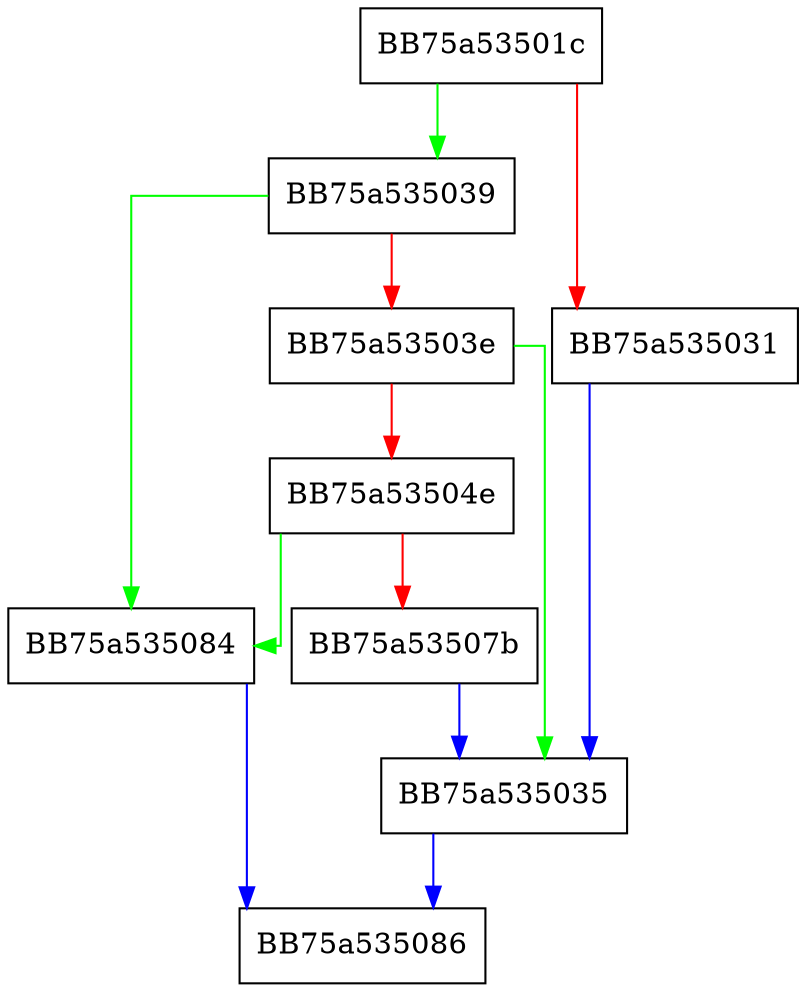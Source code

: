 digraph Init {
  node [shape="box"];
  graph [splines=ortho];
  BB75a53501c -> BB75a535039 [color="green"];
  BB75a53501c -> BB75a535031 [color="red"];
  BB75a535031 -> BB75a535035 [color="blue"];
  BB75a535035 -> BB75a535086 [color="blue"];
  BB75a535039 -> BB75a535084 [color="green"];
  BB75a535039 -> BB75a53503e [color="red"];
  BB75a53503e -> BB75a535035 [color="green"];
  BB75a53503e -> BB75a53504e [color="red"];
  BB75a53504e -> BB75a535084 [color="green"];
  BB75a53504e -> BB75a53507b [color="red"];
  BB75a53507b -> BB75a535035 [color="blue"];
  BB75a535084 -> BB75a535086 [color="blue"];
}